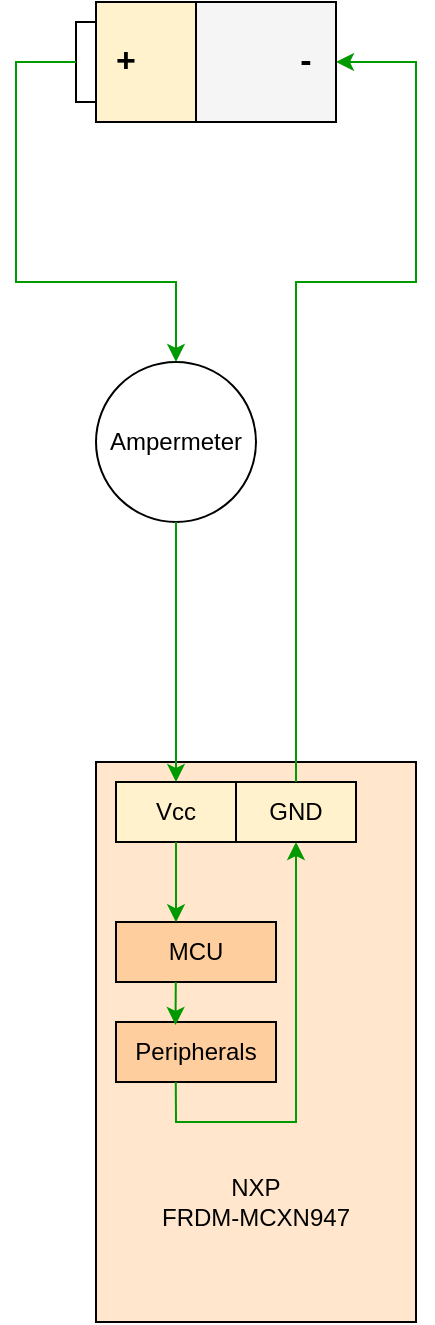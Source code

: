 <mxfile version="26.0.9">
  <diagram name="Page-1" id="tR63InaNYFiVMOsuhmDn">
    <mxGraphModel dx="330" dy="192" grid="1" gridSize="10" guides="1" tooltips="1" connect="1" arrows="1" fold="1" page="1" pageScale="1" pageWidth="1169" pageHeight="827" math="0" shadow="0">
      <root>
        <mxCell id="0" />
        <mxCell id="1" parent="0" />
        <mxCell id="rWJCEb7v9fvlIWdh5QGD-1" value="" style="rounded=0;whiteSpace=wrap;html=1;fillColor=#ffe6cc;strokeColor=#000000;" vertex="1" parent="1">
          <mxGeometry x="480" y="480" width="160" height="280" as="geometry" />
        </mxCell>
        <mxCell id="rWJCEb7v9fvlIWdh5QGD-2" value="&lt;div&gt;NXP&lt;/div&gt;FRDM-MCXN947" style="text;html=1;align=center;verticalAlign=middle;whiteSpace=wrap;rounded=0;" vertex="1" parent="1">
          <mxGeometry x="480" y="680" width="160" height="40" as="geometry" />
        </mxCell>
        <mxCell id="rWJCEb7v9fvlIWdh5QGD-3" value="Vcc" style="text;html=1;align=center;verticalAlign=middle;whiteSpace=wrap;rounded=0;strokeColor=#000000;fillColor=#fff2cc;" vertex="1" parent="1">
          <mxGeometry x="490" y="490" width="60" height="30" as="geometry" />
        </mxCell>
        <mxCell id="rWJCEb7v9fvlIWdh5QGD-4" value="GND" style="text;html=1;align=center;verticalAlign=middle;whiteSpace=wrap;rounded=0;strokeColor=#000000;fillColor=#fff2cc;" vertex="1" parent="1">
          <mxGeometry x="550" y="490" width="60" height="30" as="geometry" />
        </mxCell>
        <mxCell id="rWJCEb7v9fvlIWdh5QGD-7" value="" style="ellipse;whiteSpace=wrap;html=1;aspect=fixed;" vertex="1" parent="1">
          <mxGeometry x="480" y="280" width="80" height="80" as="geometry" />
        </mxCell>
        <mxCell id="rWJCEb7v9fvlIWdh5QGD-8" value="Ampermeter" style="text;html=1;align=center;verticalAlign=middle;whiteSpace=wrap;rounded=0;" vertex="1" parent="1">
          <mxGeometry x="490" y="305" width="60" height="30" as="geometry" />
        </mxCell>
        <mxCell id="rWJCEb7v9fvlIWdh5QGD-10" value="" style="endArrow=classic;html=1;rounded=0;exitX=0.5;exitY=1;exitDx=0;exitDy=0;entryX=0.5;entryY=0;entryDx=0;entryDy=0;strokeColor=#009900;" edge="1" parent="1" source="rWJCEb7v9fvlIWdh5QGD-7" target="rWJCEb7v9fvlIWdh5QGD-3">
          <mxGeometry width="50" height="50" relative="1" as="geometry">
            <mxPoint x="480" y="570" as="sourcePoint" />
            <mxPoint x="530" y="520" as="targetPoint" />
          </mxGeometry>
        </mxCell>
        <mxCell id="rWJCEb7v9fvlIWdh5QGD-11" value="" style="endArrow=classic;html=1;rounded=0;exitX=0.5;exitY=0;exitDx=0;exitDy=0;strokeColor=#009900;entryX=1;entryY=0.5;entryDx=0;entryDy=0;" edge="1" parent="1" source="rWJCEb7v9fvlIWdh5QGD-4" target="rWJCEb7v9fvlIWdh5QGD-12">
          <mxGeometry width="50" height="50" relative="1" as="geometry">
            <mxPoint x="780" y="300" as="sourcePoint" />
            <mxPoint x="640" y="120" as="targetPoint" />
            <Array as="points">
              <mxPoint x="580" y="240" />
              <mxPoint x="640" y="240" />
              <mxPoint x="640" y="130" />
            </Array>
          </mxGeometry>
        </mxCell>
        <mxCell id="rWJCEb7v9fvlIWdh5QGD-12" value="" style="rounded=0;whiteSpace=wrap;html=1;fillColor=#f5f5f5;fontColor=#333333;strokeColor=#000000;" vertex="1" parent="1">
          <mxGeometry x="480" y="100" width="120" height="60" as="geometry" />
        </mxCell>
        <mxCell id="rWJCEb7v9fvlIWdh5QGD-13" value="" style="rounded=0;whiteSpace=wrap;html=1;" vertex="1" parent="1">
          <mxGeometry x="470" y="110" width="10" height="40" as="geometry" />
        </mxCell>
        <mxCell id="rWJCEb7v9fvlIWdh5QGD-14" value="" style="rounded=0;whiteSpace=wrap;html=1;fillColor=#fff2cc;strokeColor=#000000;" vertex="1" parent="1">
          <mxGeometry x="480" y="100" width="50" height="60" as="geometry" />
        </mxCell>
        <mxCell id="rWJCEb7v9fvlIWdh5QGD-15" value="" style="endArrow=classic;html=1;rounded=0;exitX=0;exitY=0.5;exitDx=0;exitDy=0;entryX=0.5;entryY=0;entryDx=0;entryDy=0;strokeColor=#009900;" edge="1" parent="1" source="rWJCEb7v9fvlIWdh5QGD-13" target="rWJCEb7v9fvlIWdh5QGD-7">
          <mxGeometry width="50" height="50" relative="1" as="geometry">
            <mxPoint x="370" y="205" as="sourcePoint" />
            <mxPoint x="370" y="335" as="targetPoint" />
            <Array as="points">
              <mxPoint x="440" y="130" />
              <mxPoint x="440" y="240" />
              <mxPoint x="520" y="240" />
            </Array>
          </mxGeometry>
        </mxCell>
        <mxCell id="rWJCEb7v9fvlIWdh5QGD-16" value="&lt;font style=&quot;font-size: 17px;&quot;&gt;&lt;b&gt;+&lt;/b&gt;&lt;/font&gt;" style="text;html=1;align=center;verticalAlign=middle;whiteSpace=wrap;rounded=0;" vertex="1" parent="1">
          <mxGeometry x="480" y="115" width="30" height="30" as="geometry" />
        </mxCell>
        <mxCell id="rWJCEb7v9fvlIWdh5QGD-17" value="&lt;font style=&quot;font-size: 17px;&quot;&gt;&lt;b&gt;-&lt;/b&gt;&lt;/font&gt;" style="text;html=1;align=center;verticalAlign=middle;whiteSpace=wrap;rounded=0;" vertex="1" parent="1">
          <mxGeometry x="570" y="115" width="30" height="30" as="geometry" />
        </mxCell>
        <mxCell id="rWJCEb7v9fvlIWdh5QGD-19" value="MCU" style="text;html=1;align=center;verticalAlign=middle;whiteSpace=wrap;rounded=0;strokeColor=#000000;fillColor=#FFCE9F;" vertex="1" parent="1">
          <mxGeometry x="490" y="560" width="80" height="30" as="geometry" />
        </mxCell>
        <mxCell id="rWJCEb7v9fvlIWdh5QGD-20" value="Peripherals" style="text;html=1;align=center;verticalAlign=middle;whiteSpace=wrap;rounded=0;strokeColor=#000000;fillColor=#FFCE9F;" vertex="1" parent="1">
          <mxGeometry x="490" y="610" width="80" height="30" as="geometry" />
        </mxCell>
        <mxCell id="rWJCEb7v9fvlIWdh5QGD-21" value="" style="endArrow=classic;html=1;rounded=0;entryX=0.375;entryY=0.005;entryDx=0;entryDy=0;strokeColor=#009900;entryPerimeter=0;" edge="1" parent="1" target="rWJCEb7v9fvlIWdh5QGD-19">
          <mxGeometry width="50" height="50" relative="1" as="geometry">
            <mxPoint x="520" y="520" as="sourcePoint" />
            <mxPoint x="410" y="590" as="targetPoint" />
          </mxGeometry>
        </mxCell>
        <mxCell id="rWJCEb7v9fvlIWdh5QGD-22" value="" style="endArrow=classic;html=1;rounded=0;entryX=0.372;entryY=0.05;entryDx=0;entryDy=0;strokeColor=#009900;entryPerimeter=0;" edge="1" parent="1" target="rWJCEb7v9fvlIWdh5QGD-20">
          <mxGeometry width="50" height="50" relative="1" as="geometry">
            <mxPoint x="519.9" y="590" as="sourcePoint" />
            <mxPoint x="519.9" y="630" as="targetPoint" />
          </mxGeometry>
        </mxCell>
        <mxCell id="rWJCEb7v9fvlIWdh5QGD-23" value="" style="endArrow=classic;html=1;rounded=0;entryX=0.5;entryY=1;entryDx=0;entryDy=0;strokeColor=#009900;" edge="1" parent="1" target="rWJCEb7v9fvlIWdh5QGD-4">
          <mxGeometry width="50" height="50" relative="1" as="geometry">
            <mxPoint x="519.89" y="640" as="sourcePoint" />
            <mxPoint x="519.99" y="662" as="targetPoint" />
            <Array as="points">
              <mxPoint x="520" y="660" />
              <mxPoint x="580" y="660" />
            </Array>
          </mxGeometry>
        </mxCell>
      </root>
    </mxGraphModel>
  </diagram>
</mxfile>
